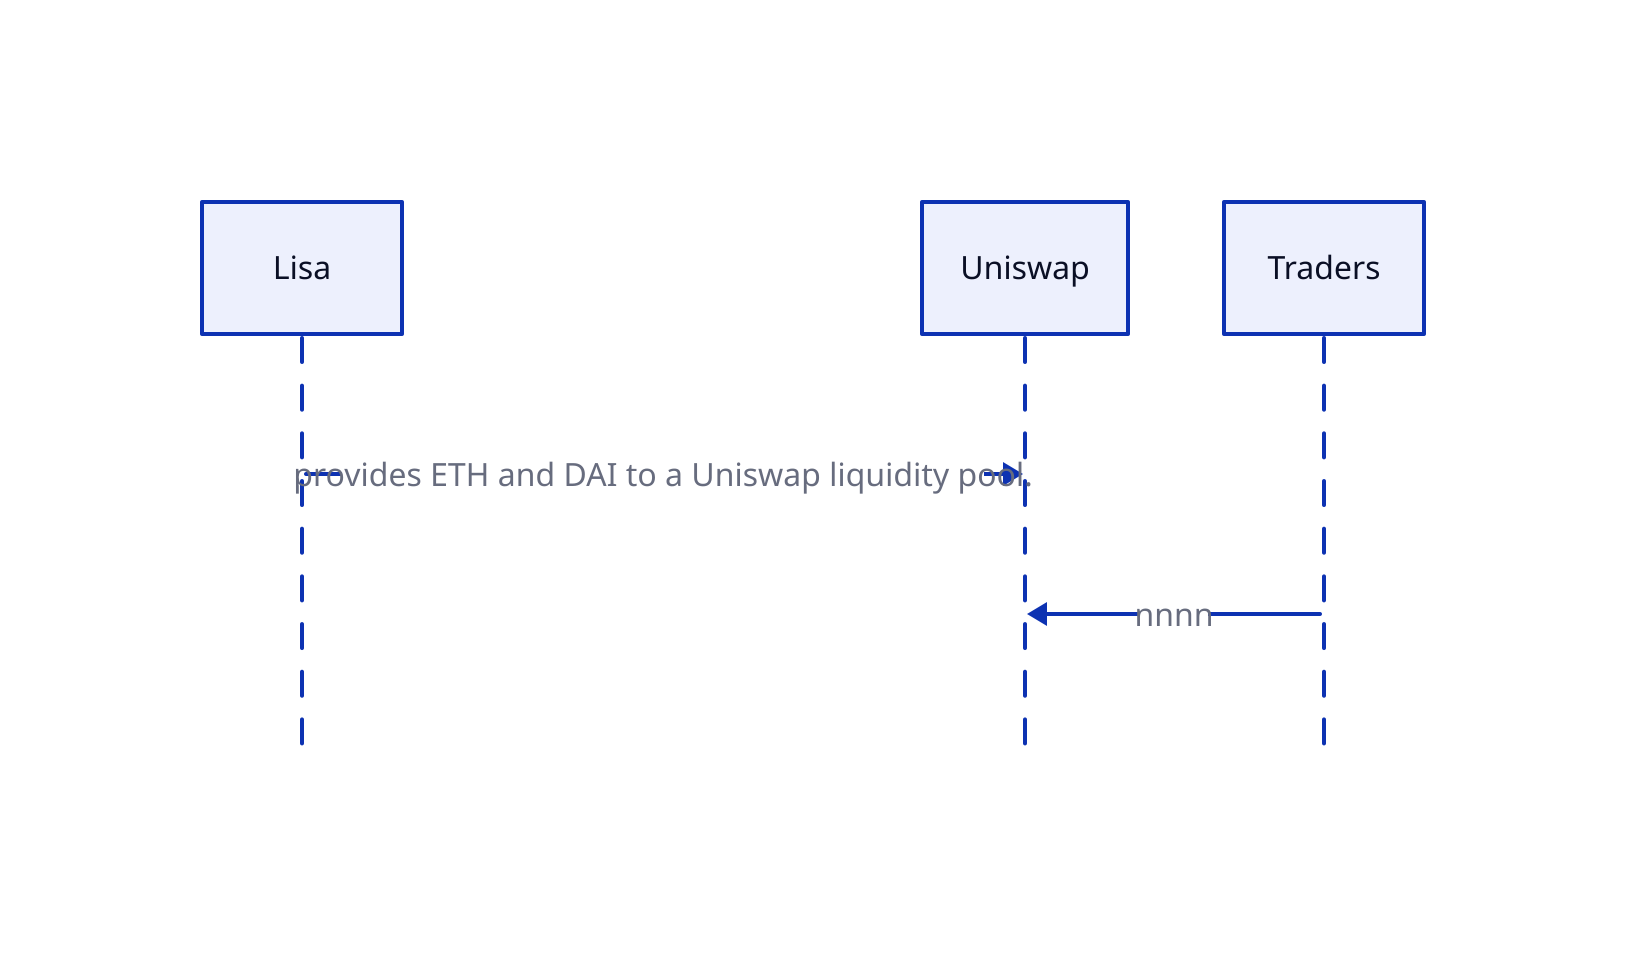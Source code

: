 shape: sequence_diagram
#  # 1. Liquid Staking: Earn staking rewards without locking your tokens.
#  Alice -> lido finance : sends ETH
#  Lido Finance -> Lido: Receives ETH
#  Lido -> Ethereum Network: Stakes Alice's ETH
#  Ethereum Network -> Lido: Confirmation
#  Lido -> Alice : sends stETH
#  Alice -> Alice's wallet : Receives stETH
#  Alice's Wallet -> Alice: Earns staking rewards passively
#  Alice -> other :  transfer, trade, or lend stETH
#  other -> Alice : not affecting Alice's staked ETH

# # 2. Lending/Borrowing: Put your crypto to work or access additional funds.
# Bob -> Aave : deposits DAI 
# Charles -> Aave : borrows USDC offering DAI as collateral
# Aave -> Charles : lends the USDC taking Charles's DAI as collateral 
# Charles -> Aave : pays interest on his borrowed USDC
# Aave -> Bob : interest on his deposited DAI 
# Bob -> Bob's wallet : earns interest 

# # 3. Decentralized Exchanges (DEXs): Swap tokens directly, peer-to-peer.
#  Diana -> Diana's wallet  : wants to exchange ETH for LINK 
#  Diana -> Uniswap : sends ETH 
#  Uniswap -> Liquidity pool : prividing ETH 
#  Liquidity pool -> Uniswap : automatically exchanges Diana's ETH for LINK based on the current pool ratio.
#  Uniswap -> Diana : sends LINK
#  Diana -> Diana's wallet : receives LINK
#  Liquidity pool -> Liquidity pool : the pool's composition adjusts slightly.

# # 4. Cross-Chain Bridges: Bridge your tokens across different blockchain networks.
# Eric -> Eric's wallet : wants to move his BTC from Bitcoin to Ethereum.
# Eric -> Ren Protocol : sends his BTC
# Ren Protocol -> Bitcoin network : locking the BTC
# Bitcoin network -> Ren Protocol : confirmation 
# Ren Protocol -> Ethereum Network : mints an equivalent amount of wrapped BTC (renBTC) on Ethereum
# Ren Protocol -> Eric : renBTC
# Eric -> Ethereum platform : use renBTC like DeFi protocols.

# # 5. Collateralized Debt Positions (CDPs): Mint stablecoins against your crypto holdings.
# Sarah -> MakerDAO : deposits ETH
# Sarah -> MakerDAO :mints DAI (stablecoin) based on the value of her locked ETH.
# Sarah -> other : ?

# # 6. Real-World Asset (RWA) Protocols: Integrate real-world assets into DeFi.
# David -> Real World Finance : tokenizes his house.
# Investors -> Real World Finance : purchase RWF tokens representing ownership fractions of the house.
# Real World Finance -> David : receives funding based on the token sale.
# Real World Finance -> Investors : earn rental income distributed proportionally to their token holdings.

# 7. Services: Provide various DeFi-related services beyond core financial functions.


# # 8. Yield Aggregators: Optimize your token deposits across different protocols for maximized yield.
# Emily -> Yearn Finance : deposits her tokens
# Yearn Finance -> lending protocols : automatically distributes Emily's tokens seeking the highest potential returns
# lending protocols -> Emily : receives a single yield stream representing the combined earnings
# Emily -> Yearn Finance : pays a small fee for its management services.

# 9. Derivatives: Trade on the future price of crypto assets with leverage.


# 10. Yield Farming: Lock your tokens in liquidity pools to earn rewards in protocol tokens.
Lisa -> Uniswap :  provides ETH and DAI to a Uniswap liquidity pool.
Traders -> Uniswap : nnnn
